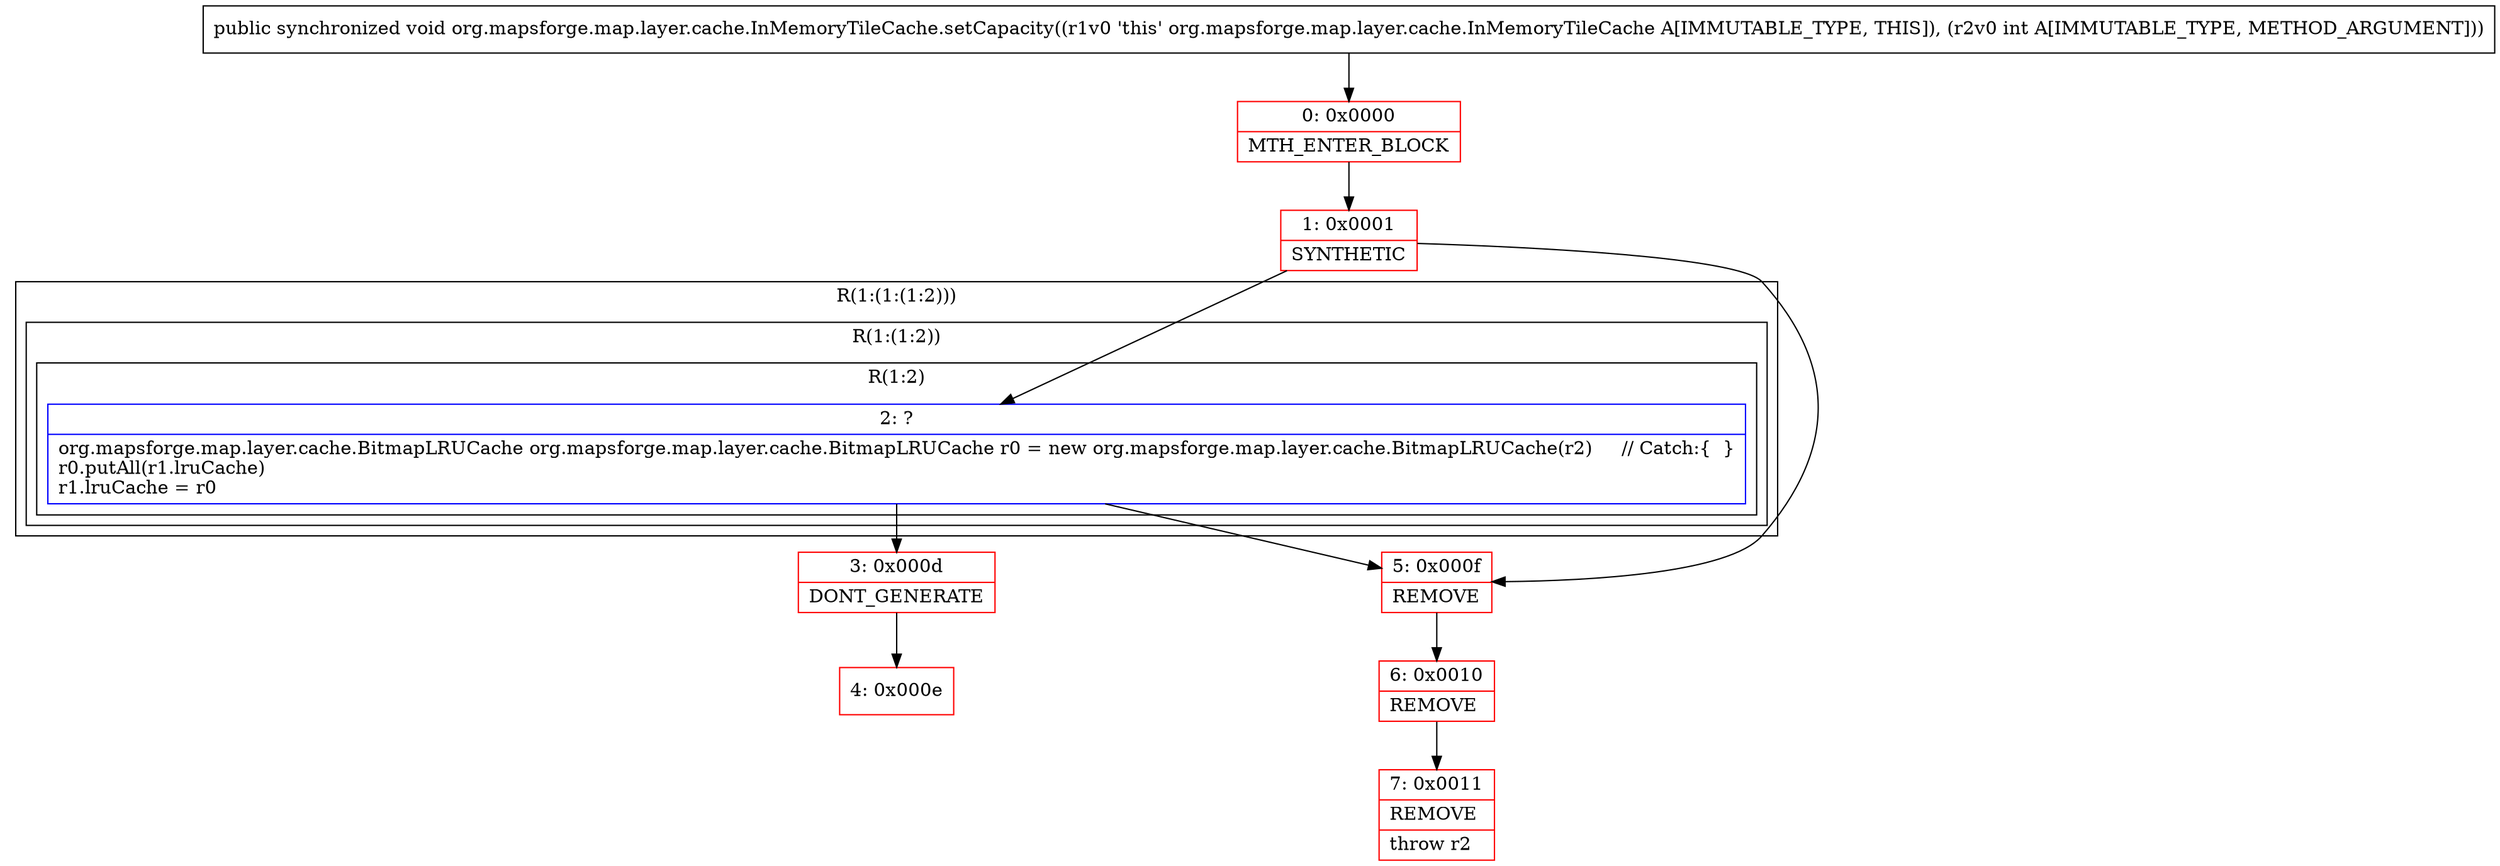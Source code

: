 digraph "CFG fororg.mapsforge.map.layer.cache.InMemoryTileCache.setCapacity(I)V" {
subgraph cluster_Region_1497173805 {
label = "R(1:(1:(1:2)))";
node [shape=record,color=blue];
subgraph cluster_Region_550725264 {
label = "R(1:(1:2))";
node [shape=record,color=blue];
subgraph cluster_Region_600626168 {
label = "R(1:2)";
node [shape=record,color=blue];
Node_2 [shape=record,label="{2\:\ ?|org.mapsforge.map.layer.cache.BitmapLRUCache org.mapsforge.map.layer.cache.BitmapLRUCache r0 = new org.mapsforge.map.layer.cache.BitmapLRUCache(r2)     \/\/ Catch:\{  \}\lr0.putAll(r1.lruCache)\lr1.lruCache = r0\l}"];
}
}
}
Node_0 [shape=record,color=red,label="{0\:\ 0x0000|MTH_ENTER_BLOCK\l}"];
Node_1 [shape=record,color=red,label="{1\:\ 0x0001|SYNTHETIC\l}"];
Node_3 [shape=record,color=red,label="{3\:\ 0x000d|DONT_GENERATE\l}"];
Node_4 [shape=record,color=red,label="{4\:\ 0x000e}"];
Node_5 [shape=record,color=red,label="{5\:\ 0x000f|REMOVE\l}"];
Node_6 [shape=record,color=red,label="{6\:\ 0x0010|REMOVE\l}"];
Node_7 [shape=record,color=red,label="{7\:\ 0x0011|REMOVE\l|throw r2\l}"];
MethodNode[shape=record,label="{public synchronized void org.mapsforge.map.layer.cache.InMemoryTileCache.setCapacity((r1v0 'this' org.mapsforge.map.layer.cache.InMemoryTileCache A[IMMUTABLE_TYPE, THIS]), (r2v0 int A[IMMUTABLE_TYPE, METHOD_ARGUMENT])) }"];
MethodNode -> Node_0;
Node_2 -> Node_3;
Node_2 -> Node_5;
Node_0 -> Node_1;
Node_1 -> Node_2;
Node_1 -> Node_5;
Node_3 -> Node_4;
Node_5 -> Node_6;
Node_6 -> Node_7;
}

